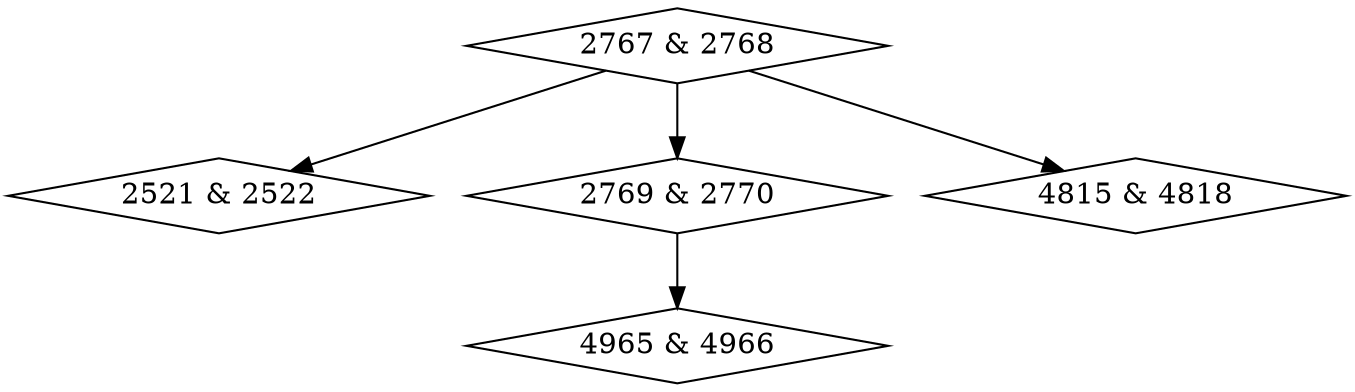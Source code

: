 digraph {
0 [label = "2521 & 2522", shape = diamond];
1 [label = "2767 & 2768", shape = diamond];
2 [label = "2769 & 2770", shape = diamond];
3 [label = "4815 & 4818", shape = diamond];
4 [label = "4965 & 4966", shape = diamond];
1->0;
1->2;
1->3;
2->4;
}
